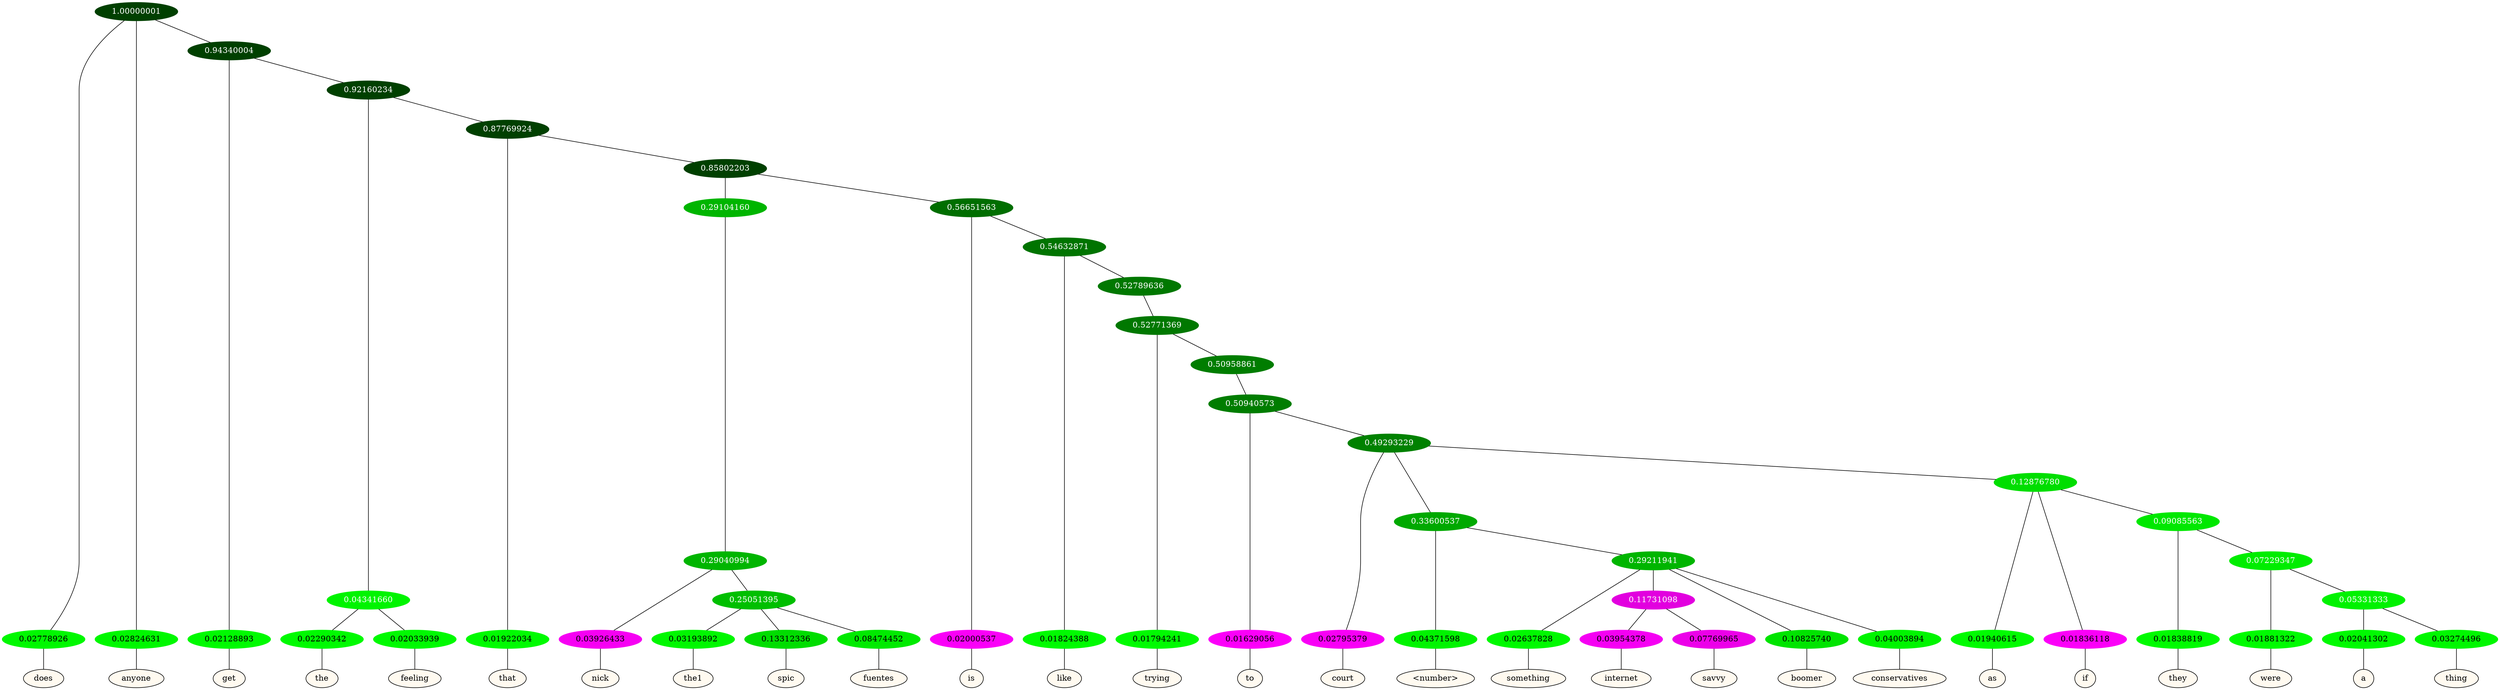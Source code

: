 graph {
	node [format=png height=0.15 nodesep=0.001 ordering=out overlap=prism overlap_scaling=0.01 ranksep=0.001 ratio=0.2 style=filled width=0.15]
	{
		rank=same
		a_w_1 [label=does color=black fillcolor=floralwhite style="filled,solid"]
		a_w_2 [label=anyone color=black fillcolor=floralwhite style="filled,solid"]
		a_w_4 [label=get color=black fillcolor=floralwhite style="filled,solid"]
		a_w_8 [label=the color=black fillcolor=floralwhite style="filled,solid"]
		a_w_9 [label=feeling color=black fillcolor=floralwhite style="filled,solid"]
		a_w_10 [label=that color=black fillcolor=floralwhite style="filled,solid"]
		a_w_17 [label=nick color=black fillcolor=floralwhite style="filled,solid"]
		a_w_21 [label=the1 color=black fillcolor=floralwhite style="filled,solid"]
		a_w_22 [label=spic color=black fillcolor=floralwhite style="filled,solid"]
		a_w_23 [label=fuentes color=black fillcolor=floralwhite style="filled,solid"]
		a_w_15 [label=is color=black fillcolor=floralwhite style="filled,solid"]
		a_w_19 [label=like color=black fillcolor=floralwhite style="filled,solid"]
		a_w_25 [label=trying color=black fillcolor=floralwhite style="filled,solid"]
		a_w_28 [label=to color=black fillcolor=floralwhite style="filled,solid"]
		a_w_30 [label=court color=black fillcolor=floralwhite style="filled,solid"]
		a_w_33 [label="\<number\>" color=black fillcolor=floralwhite style="filled,solid"]
		a_w_38 [label=something color=black fillcolor=floralwhite style="filled,solid"]
		a_w_44 [label=internet color=black fillcolor=floralwhite style="filled,solid"]
		a_w_45 [label=savvy color=black fillcolor=floralwhite style="filled,solid"]
		a_w_40 [label=boomer color=black fillcolor=floralwhite style="filled,solid"]
		a_w_41 [label=conservatives color=black fillcolor=floralwhite style="filled,solid"]
		a_w_35 [label=as color=black fillcolor=floralwhite style="filled,solid"]
		a_w_36 [label=if color=black fillcolor=floralwhite style="filled,solid"]
		a_w_42 [label=they color=black fillcolor=floralwhite style="filled,solid"]
		a_w_46 [label=were color=black fillcolor=floralwhite style="filled,solid"]
		a_w_48 [label=a color=black fillcolor=floralwhite style="filled,solid"]
		a_w_49 [label=thing color=black fillcolor=floralwhite style="filled,solid"]
	}
	a_n_1 -- a_w_1
	a_n_2 -- a_w_2
	a_n_4 -- a_w_4
	a_n_8 -- a_w_8
	a_n_9 -- a_w_9
	a_n_10 -- a_w_10
	a_n_17 -- a_w_17
	a_n_21 -- a_w_21
	a_n_22 -- a_w_22
	a_n_23 -- a_w_23
	a_n_15 -- a_w_15
	a_n_19 -- a_w_19
	a_n_25 -- a_w_25
	a_n_28 -- a_w_28
	a_n_30 -- a_w_30
	a_n_33 -- a_w_33
	a_n_38 -- a_w_38
	a_n_44 -- a_w_44
	a_n_45 -- a_w_45
	a_n_40 -- a_w_40
	a_n_41 -- a_w_41
	a_n_35 -- a_w_35
	a_n_36 -- a_w_36
	a_n_42 -- a_w_42
	a_n_46 -- a_w_46
	a_n_48 -- a_w_48
	a_n_49 -- a_w_49
	{
		rank=same
		a_n_1 [label=0.02778926 color="0.334 1.000 0.972" fontcolor=black]
		a_n_2 [label=0.02824631 color="0.334 1.000 0.972" fontcolor=black]
		a_n_4 [label=0.02128893 color="0.334 1.000 0.979" fontcolor=black]
		a_n_8 [label=0.02290342 color="0.334 1.000 0.977" fontcolor=black]
		a_n_9 [label=0.02033939 color="0.334 1.000 0.980" fontcolor=black]
		a_n_10 [label=0.01922034 color="0.334 1.000 0.981" fontcolor=black]
		a_n_17 [label=0.03926433 color="0.835 1.000 0.961" fontcolor=black]
		a_n_21 [label=0.03193892 color="0.334 1.000 0.968" fontcolor=black]
		a_n_22 [label=0.13312336 color="0.334 1.000 0.867" fontcolor=black]
		a_n_23 [label=0.08474452 color="0.334 1.000 0.915" fontcolor=black]
		a_n_15 [label=0.02000537 color="0.835 1.000 0.980" fontcolor=black]
		a_n_19 [label=0.01824388 color="0.334 1.000 0.982" fontcolor=black]
		a_n_25 [label=0.01794241 color="0.334 1.000 0.982" fontcolor=black]
		a_n_28 [label=0.01629056 color="0.835 1.000 0.984" fontcolor=black]
		a_n_30 [label=0.02795379 color="0.835 1.000 0.972" fontcolor=black]
		a_n_33 [label=0.04371598 color="0.334 1.000 0.956" fontcolor=black]
		a_n_38 [label=0.02637828 color="0.334 1.000 0.974" fontcolor=black]
		a_n_44 [label=0.03954378 color="0.835 1.000 0.960" fontcolor=black]
		a_n_45 [label=0.07769965 color="0.835 1.000 0.922" fontcolor=black]
		a_n_40 [label=0.10825740 color="0.334 1.000 0.892" fontcolor=black]
		a_n_41 [label=0.04003894 color="0.334 1.000 0.960" fontcolor=black]
		a_n_35 [label=0.01940615 color="0.334 1.000 0.981" fontcolor=black]
		a_n_36 [label=0.01836118 color="0.835 1.000 0.982" fontcolor=black]
		a_n_42 [label=0.01838819 color="0.334 1.000 0.982" fontcolor=black]
		a_n_46 [label=0.01881322 color="0.334 1.000 0.981" fontcolor=black]
		a_n_48 [label=0.02041302 color="0.334 1.000 0.980" fontcolor=black]
		a_n_49 [label=0.03274496 color="0.334 1.000 0.967" fontcolor=black]
	}
	a_n_0 [label=1.00000001 color="0.334 1.000 0.250" fontcolor=grey99]
	a_n_0 -- a_n_1
	a_n_0 -- a_n_2
	a_n_3 [label=0.94340004 color="0.334 1.000 0.250" fontcolor=grey99]
	a_n_0 -- a_n_3
	a_n_3 -- a_n_4
	a_n_5 [label=0.92160234 color="0.334 1.000 0.250" fontcolor=grey99]
	a_n_3 -- a_n_5
	a_n_6 [label=0.04341660 color="0.334 1.000 0.957" fontcolor=grey99]
	a_n_5 -- a_n_6
	a_n_7 [label=0.87769924 color="0.334 1.000 0.250" fontcolor=grey99]
	a_n_5 -- a_n_7
	a_n_6 -- a_n_8
	a_n_6 -- a_n_9
	a_n_7 -- a_n_10
	a_n_11 [label=0.85802203 color="0.334 1.000 0.250" fontcolor=grey99]
	a_n_7 -- a_n_11
	a_n_12 [label=0.29104160 color="0.334 1.000 0.709" fontcolor=grey99]
	a_n_11 -- a_n_12
	a_n_13 [label=0.56651563 color="0.334 1.000 0.433" fontcolor=grey99]
	a_n_11 -- a_n_13
	a_n_14 [label=0.29040994 color="0.334 1.000 0.710" fontcolor=grey99]
	a_n_12 -- a_n_14
	a_n_13 -- a_n_15
	a_n_16 [label=0.54632871 color="0.334 1.000 0.454" fontcolor=grey99]
	a_n_13 -- a_n_16
	a_n_14 -- a_n_17
	a_n_18 [label=0.25051395 color="0.334 1.000 0.749" fontcolor=grey99]
	a_n_14 -- a_n_18
	a_n_16 -- a_n_19
	a_n_20 [label=0.52789636 color="0.334 1.000 0.472" fontcolor=grey99]
	a_n_16 -- a_n_20
	a_n_18 -- a_n_21
	a_n_18 -- a_n_22
	a_n_18 -- a_n_23
	a_n_24 [label=0.52771369 color="0.334 1.000 0.472" fontcolor=grey99]
	a_n_20 -- a_n_24
	a_n_24 -- a_n_25
	a_n_26 [label=0.50958861 color="0.334 1.000 0.490" fontcolor=grey99]
	a_n_24 -- a_n_26
	a_n_27 [label=0.50940573 color="0.334 1.000 0.491" fontcolor=grey99]
	a_n_26 -- a_n_27
	a_n_27 -- a_n_28
	a_n_29 [label=0.49293229 color="0.334 1.000 0.507" fontcolor=grey99]
	a_n_27 -- a_n_29
	a_n_29 -- a_n_30
	a_n_31 [label=0.33600537 color="0.334 1.000 0.664" fontcolor=grey99]
	a_n_29 -- a_n_31
	a_n_32 [label=0.12876780 color="0.334 1.000 0.871" fontcolor=grey99]
	a_n_29 -- a_n_32
	a_n_31 -- a_n_33
	a_n_34 [label=0.29211941 color="0.334 1.000 0.708" fontcolor=grey99]
	a_n_31 -- a_n_34
	a_n_32 -- a_n_35
	a_n_32 -- a_n_36
	a_n_37 [label=0.09085563 color="0.334 1.000 0.909" fontcolor=grey99]
	a_n_32 -- a_n_37
	a_n_34 -- a_n_38
	a_n_39 [label=0.11731098 color="0.835 1.000 0.883" fontcolor=grey99]
	a_n_34 -- a_n_39
	a_n_34 -- a_n_40
	a_n_34 -- a_n_41
	a_n_37 -- a_n_42
	a_n_43 [label=0.07229347 color="0.334 1.000 0.928" fontcolor=grey99]
	a_n_37 -- a_n_43
	a_n_39 -- a_n_44
	a_n_39 -- a_n_45
	a_n_43 -- a_n_46
	a_n_47 [label=0.05331333 color="0.334 1.000 0.947" fontcolor=grey99]
	a_n_43 -- a_n_47
	a_n_47 -- a_n_48
	a_n_47 -- a_n_49
}
